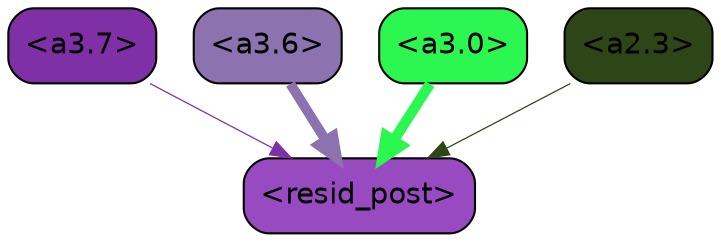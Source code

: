 strict digraph "" {
	graph [bgcolor=transparent,
		layout=dot,
		overlap=false,
		splines=true
	];
	"<a3.7>"	[color=black,
		fillcolor="#8030a7",
		fontname=Helvetica,
		shape=box,
		style="filled, rounded"];
	"<resid_post>"	[color=black,
		fillcolor="#984bc0",
		fontname=Helvetica,
		shape=box,
		style="filled, rounded"];
	"<a3.7>" -> "<resid_post>"	[color="#8030a7",
		penwidth=0.6];
	"<a3.6>"	[color=black,
		fillcolor="#8c72ae",
		fontname=Helvetica,
		shape=box,
		style="filled, rounded"];
	"<a3.6>" -> "<resid_post>"	[color="#8c72ae",
		penwidth=4.749041676521301];
	"<a3.0>"	[color=black,
		fillcolor="#2cf650",
		fontname=Helvetica,
		shape=box,
		style="filled, rounded"];
	"<a3.0>" -> "<resid_post>"	[color="#2cf650",
		penwidth=5.004215121269226];
	"<a2.3>"	[color=black,
		fillcolor="#2e4617",
		fontname=Helvetica,
		shape=box,
		style="filled, rounded"];
	"<a2.3>" -> "<resid_post>"	[color="#2e4617",
		penwidth=0.6];
}
